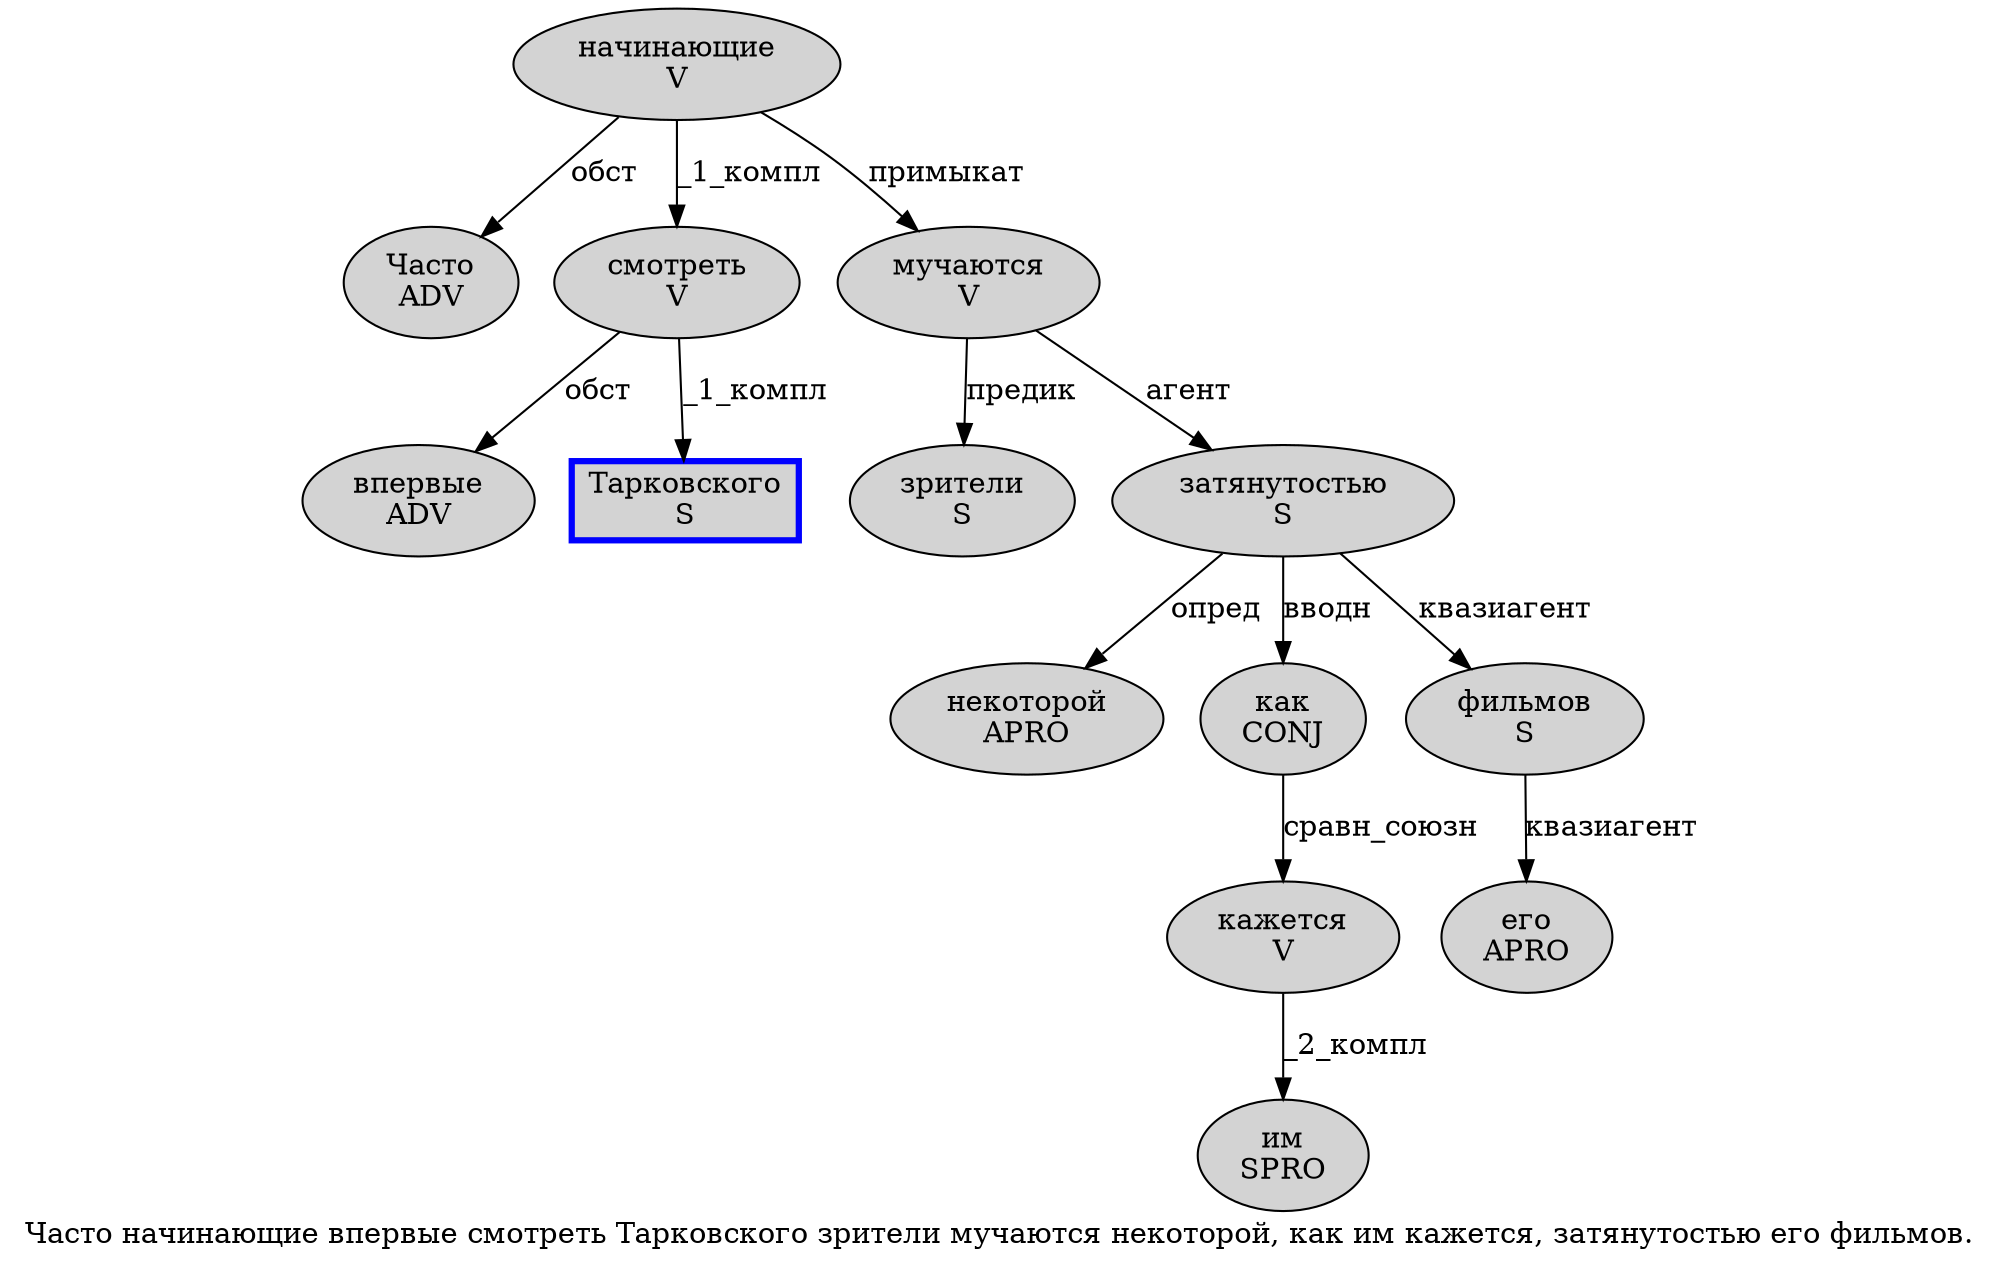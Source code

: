 digraph SENTENCE_1985 {
	graph [label="Часто начинающие впервые смотреть Тарковского зрители мучаются некоторой, как им кажется, затянутостью его фильмов."]
	node [style=filled]
		0 [label="Часто
ADV" color="" fillcolor=lightgray penwidth=1 shape=ellipse]
		1 [label="начинающие
V" color="" fillcolor=lightgray penwidth=1 shape=ellipse]
		2 [label="впервые
ADV" color="" fillcolor=lightgray penwidth=1 shape=ellipse]
		3 [label="смотреть
V" color="" fillcolor=lightgray penwidth=1 shape=ellipse]
		4 [label="Тарковского
S" color=blue fillcolor=lightgray penwidth=3 shape=box]
		5 [label="зрители
S" color="" fillcolor=lightgray penwidth=1 shape=ellipse]
		6 [label="мучаются
V" color="" fillcolor=lightgray penwidth=1 shape=ellipse]
		7 [label="некоторой
APRO" color="" fillcolor=lightgray penwidth=1 shape=ellipse]
		9 [label="как
CONJ" color="" fillcolor=lightgray penwidth=1 shape=ellipse]
		10 [label="им
SPRO" color="" fillcolor=lightgray penwidth=1 shape=ellipse]
		11 [label="кажется
V" color="" fillcolor=lightgray penwidth=1 shape=ellipse]
		13 [label="затянутостью
S" color="" fillcolor=lightgray penwidth=1 shape=ellipse]
		14 [label="его
APRO" color="" fillcolor=lightgray penwidth=1 shape=ellipse]
		15 [label="фильмов
S" color="" fillcolor=lightgray penwidth=1 shape=ellipse]
			13 -> 7 [label="опред"]
			13 -> 9 [label="вводн"]
			13 -> 15 [label="квазиагент"]
			6 -> 5 [label="предик"]
			6 -> 13 [label="агент"]
			15 -> 14 [label="квазиагент"]
			1 -> 0 [label="обст"]
			1 -> 3 [label="_1_компл"]
			1 -> 6 [label="примыкат"]
			9 -> 11 [label="сравн_союзн"]
			11 -> 10 [label="_2_компл"]
			3 -> 2 [label="обст"]
			3 -> 4 [label="_1_компл"]
}